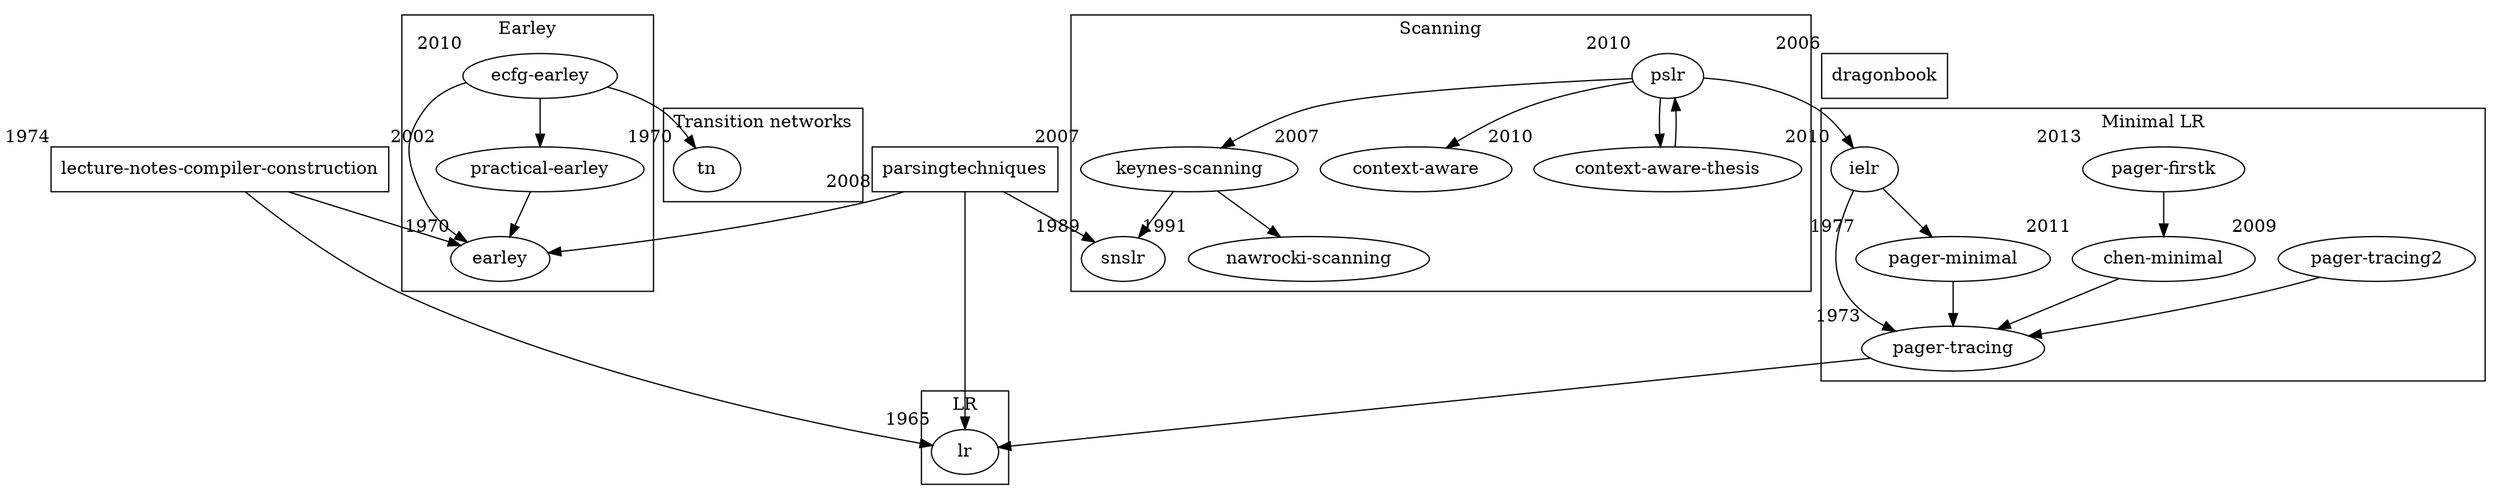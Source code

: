 digraph biblography {

    subgraph cluster_lr {
        label = "LR"
            "lr"[xlabel=1965]
    }

    subgraph cluster_tn {
        label = "Transition networks"
            "tn"[xlabel=1970]
    }

    subgraph cluster_earley {
        label = "Earley"
            "earley"[xlabel=1970]
            "practical-earley"[xlabel=2002]
            "ecfg-earley"[xlabel=2010]

            "practical-earley" -> "earley"
            "ecfg-earley" -> "earley"
            "ecfg-earley" -> "tn"
            "ecfg-earley" -> "practical-earley"
    }

    "lecture-notes-compiler-construction"[xlabel=1974, shape=box]
    "lecture-notes-compiler-construction" -> "lr"
    "lecture-notes-compiler-construction" -> "earley"
    "parsingtechniques"[xlabel=2008,shape=box]
    "parsingtechniques" -> "lr"
    "parsingtechniques" -> "earley"
    "parsingtechniques" -> "snslr"
    "dragonbook"[xlabel=2006,shape=box]

    subgraph cluster_minimal_lr {
        label = "Minimal LR"

        "pager-tracing"[xlabel=1973]
        "pager-minimal"[xlabel=1977]
        "pager-tracing2"[xlabel=2009]
        "chen-minimal"[xlabel=2011]
        "pager-firstk"[xlabel=2013]
        "ielr"[xlabel=2010]

        "pager-tracing" -> "lr"
        "pager-minimal" -> "pager-tracing" 
        "pager-tracing2" -> "pager-tracing"
        "chen-minimal" -> "pager-tracing"
        "pager-firstk" -> "chen-minimal"
        "ielr" -> "pager-tracing"
        "ielr" -> "pager-minimal"
    }

    subgraph cluster_scanning {
        label = "Scanning"

        "snslr"[xlabel=1989]
        "nawrocki-scanning"[xlabel=1991]
        "keynes-scanning"[xlabel=2007]
        "pslr"[xlabel=2010]
        "context-aware"[xlabel=2007]
        "context-aware-thesis"[xlabel=2010]

        "keynes-scanning" -> "nawrocki-scanning" 
        "keynes-scanning" -> "snslr"
        "pslr" -> "ielr"
        "pslr" -> "keynes-scanning"
        "pslr" -> "context-aware"
        "pslr" -> "context-aware-thesis"
        "context-aware-thesis" -> "pslr"
    }





}
